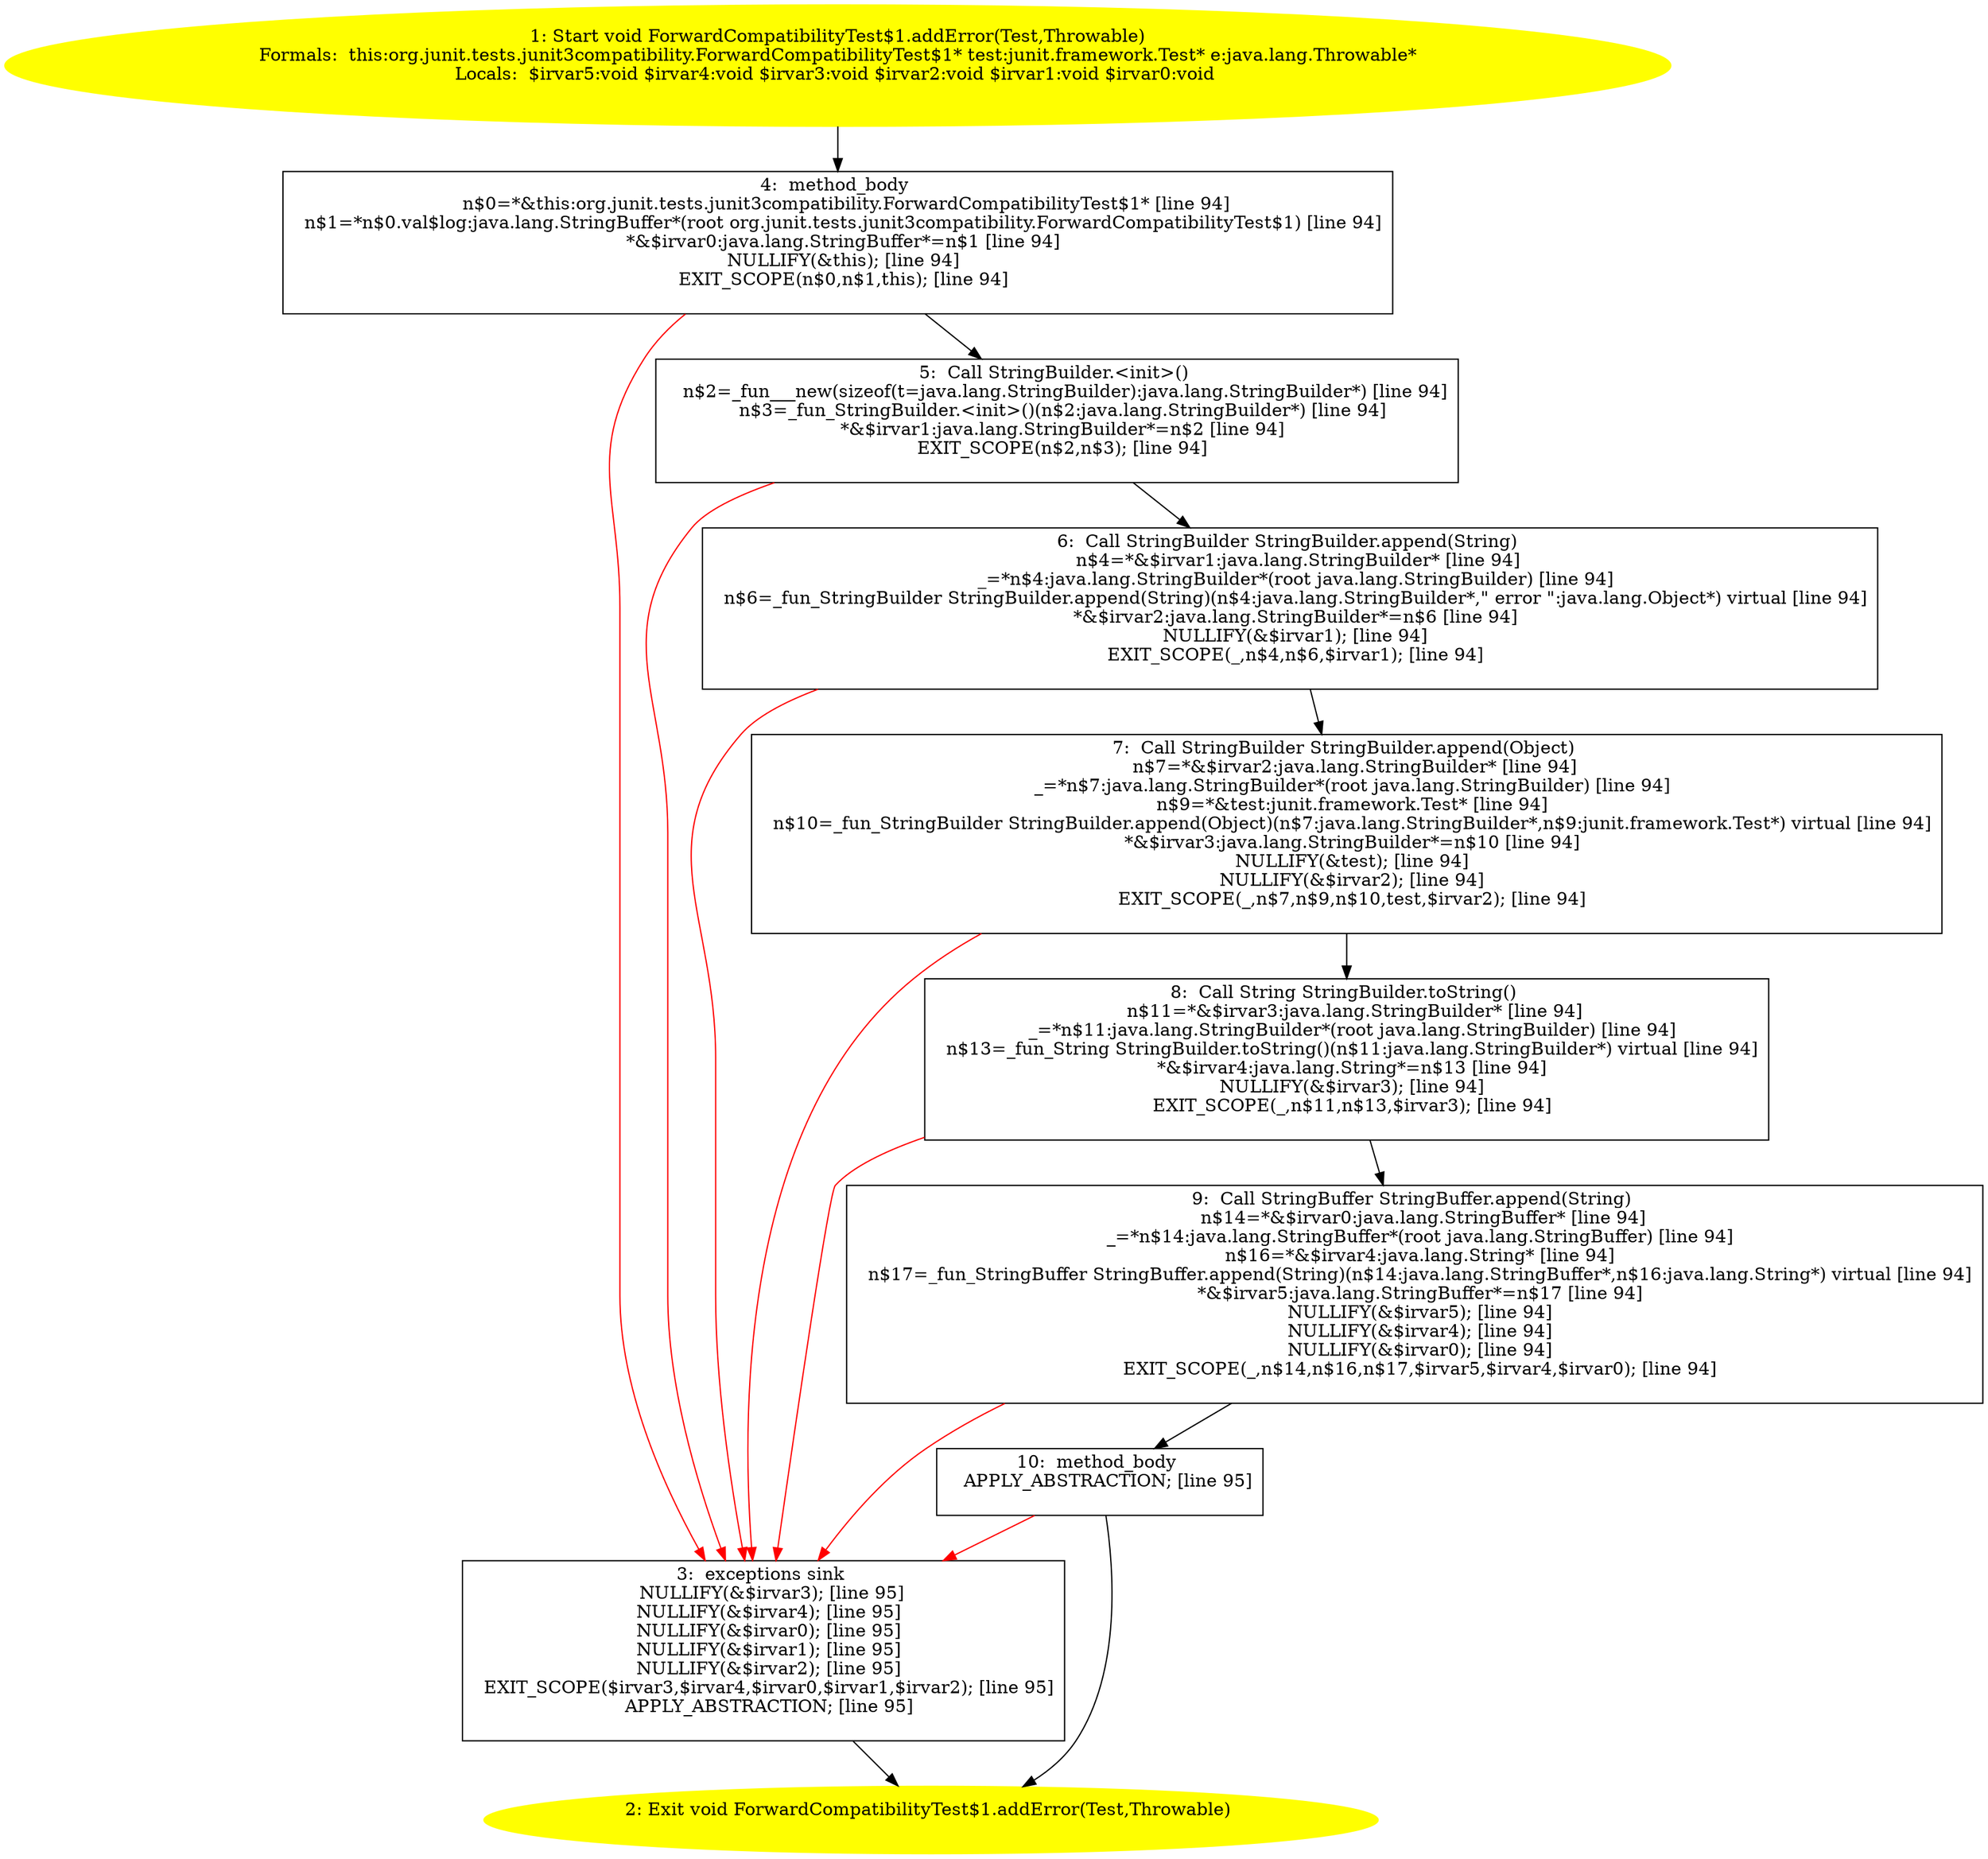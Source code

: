 /* @generated */
digraph cfg {
"org.junit.tests.junit3compatibility.ForwardCompatibilityTest$1.addError(junit.framework.Test,java.la.6132ad2d94fad9fb78e2f580d0d0eb7c_1" [label="1: Start void ForwardCompatibilityTest$1.addError(Test,Throwable)\nFormals:  this:org.junit.tests.junit3compatibility.ForwardCompatibilityTest$1* test:junit.framework.Test* e:java.lang.Throwable*\nLocals:  $irvar5:void $irvar4:void $irvar3:void $irvar2:void $irvar1:void $irvar0:void \n  " color=yellow style=filled]
	

	 "org.junit.tests.junit3compatibility.ForwardCompatibilityTest$1.addError(junit.framework.Test,java.la.6132ad2d94fad9fb78e2f580d0d0eb7c_1" -> "org.junit.tests.junit3compatibility.ForwardCompatibilityTest$1.addError(junit.framework.Test,java.la.6132ad2d94fad9fb78e2f580d0d0eb7c_4" ;
"org.junit.tests.junit3compatibility.ForwardCompatibilityTest$1.addError(junit.framework.Test,java.la.6132ad2d94fad9fb78e2f580d0d0eb7c_2" [label="2: Exit void ForwardCompatibilityTest$1.addError(Test,Throwable) \n  " color=yellow style=filled]
	

"org.junit.tests.junit3compatibility.ForwardCompatibilityTest$1.addError(junit.framework.Test,java.la.6132ad2d94fad9fb78e2f580d0d0eb7c_3" [label="3:  exceptions sink \n   NULLIFY(&$irvar3); [line 95]\n  NULLIFY(&$irvar4); [line 95]\n  NULLIFY(&$irvar0); [line 95]\n  NULLIFY(&$irvar1); [line 95]\n  NULLIFY(&$irvar2); [line 95]\n  EXIT_SCOPE($irvar3,$irvar4,$irvar0,$irvar1,$irvar2); [line 95]\n  APPLY_ABSTRACTION; [line 95]\n " shape="box"]
	

	 "org.junit.tests.junit3compatibility.ForwardCompatibilityTest$1.addError(junit.framework.Test,java.la.6132ad2d94fad9fb78e2f580d0d0eb7c_3" -> "org.junit.tests.junit3compatibility.ForwardCompatibilityTest$1.addError(junit.framework.Test,java.la.6132ad2d94fad9fb78e2f580d0d0eb7c_2" ;
"org.junit.tests.junit3compatibility.ForwardCompatibilityTest$1.addError(junit.framework.Test,java.la.6132ad2d94fad9fb78e2f580d0d0eb7c_4" [label="4:  method_body \n   n$0=*&this:org.junit.tests.junit3compatibility.ForwardCompatibilityTest$1* [line 94]\n  n$1=*n$0.val$log:java.lang.StringBuffer*(root org.junit.tests.junit3compatibility.ForwardCompatibilityTest$1) [line 94]\n  *&$irvar0:java.lang.StringBuffer*=n$1 [line 94]\n  NULLIFY(&this); [line 94]\n  EXIT_SCOPE(n$0,n$1,this); [line 94]\n " shape="box"]
	

	 "org.junit.tests.junit3compatibility.ForwardCompatibilityTest$1.addError(junit.framework.Test,java.la.6132ad2d94fad9fb78e2f580d0d0eb7c_4" -> "org.junit.tests.junit3compatibility.ForwardCompatibilityTest$1.addError(junit.framework.Test,java.la.6132ad2d94fad9fb78e2f580d0d0eb7c_5" ;
	 "org.junit.tests.junit3compatibility.ForwardCompatibilityTest$1.addError(junit.framework.Test,java.la.6132ad2d94fad9fb78e2f580d0d0eb7c_4" -> "org.junit.tests.junit3compatibility.ForwardCompatibilityTest$1.addError(junit.framework.Test,java.la.6132ad2d94fad9fb78e2f580d0d0eb7c_3" [color="red" ];
"org.junit.tests.junit3compatibility.ForwardCompatibilityTest$1.addError(junit.framework.Test,java.la.6132ad2d94fad9fb78e2f580d0d0eb7c_5" [label="5:  Call StringBuilder.<init>() \n   n$2=_fun___new(sizeof(t=java.lang.StringBuilder):java.lang.StringBuilder*) [line 94]\n  n$3=_fun_StringBuilder.<init>()(n$2:java.lang.StringBuilder*) [line 94]\n  *&$irvar1:java.lang.StringBuilder*=n$2 [line 94]\n  EXIT_SCOPE(n$2,n$3); [line 94]\n " shape="box"]
	

	 "org.junit.tests.junit3compatibility.ForwardCompatibilityTest$1.addError(junit.framework.Test,java.la.6132ad2d94fad9fb78e2f580d0d0eb7c_5" -> "org.junit.tests.junit3compatibility.ForwardCompatibilityTest$1.addError(junit.framework.Test,java.la.6132ad2d94fad9fb78e2f580d0d0eb7c_6" ;
	 "org.junit.tests.junit3compatibility.ForwardCompatibilityTest$1.addError(junit.framework.Test,java.la.6132ad2d94fad9fb78e2f580d0d0eb7c_5" -> "org.junit.tests.junit3compatibility.ForwardCompatibilityTest$1.addError(junit.framework.Test,java.la.6132ad2d94fad9fb78e2f580d0d0eb7c_3" [color="red" ];
"org.junit.tests.junit3compatibility.ForwardCompatibilityTest$1.addError(junit.framework.Test,java.la.6132ad2d94fad9fb78e2f580d0d0eb7c_6" [label="6:  Call StringBuilder StringBuilder.append(String) \n   n$4=*&$irvar1:java.lang.StringBuilder* [line 94]\n  _=*n$4:java.lang.StringBuilder*(root java.lang.StringBuilder) [line 94]\n  n$6=_fun_StringBuilder StringBuilder.append(String)(n$4:java.lang.StringBuilder*,\" error \":java.lang.Object*) virtual [line 94]\n  *&$irvar2:java.lang.StringBuilder*=n$6 [line 94]\n  NULLIFY(&$irvar1); [line 94]\n  EXIT_SCOPE(_,n$4,n$6,$irvar1); [line 94]\n " shape="box"]
	

	 "org.junit.tests.junit3compatibility.ForwardCompatibilityTest$1.addError(junit.framework.Test,java.la.6132ad2d94fad9fb78e2f580d0d0eb7c_6" -> "org.junit.tests.junit3compatibility.ForwardCompatibilityTest$1.addError(junit.framework.Test,java.la.6132ad2d94fad9fb78e2f580d0d0eb7c_7" ;
	 "org.junit.tests.junit3compatibility.ForwardCompatibilityTest$1.addError(junit.framework.Test,java.la.6132ad2d94fad9fb78e2f580d0d0eb7c_6" -> "org.junit.tests.junit3compatibility.ForwardCompatibilityTest$1.addError(junit.framework.Test,java.la.6132ad2d94fad9fb78e2f580d0d0eb7c_3" [color="red" ];
"org.junit.tests.junit3compatibility.ForwardCompatibilityTest$1.addError(junit.framework.Test,java.la.6132ad2d94fad9fb78e2f580d0d0eb7c_7" [label="7:  Call StringBuilder StringBuilder.append(Object) \n   n$7=*&$irvar2:java.lang.StringBuilder* [line 94]\n  _=*n$7:java.lang.StringBuilder*(root java.lang.StringBuilder) [line 94]\n  n$9=*&test:junit.framework.Test* [line 94]\n  n$10=_fun_StringBuilder StringBuilder.append(Object)(n$7:java.lang.StringBuilder*,n$9:junit.framework.Test*) virtual [line 94]\n  *&$irvar3:java.lang.StringBuilder*=n$10 [line 94]\n  NULLIFY(&test); [line 94]\n  NULLIFY(&$irvar2); [line 94]\n  EXIT_SCOPE(_,n$7,n$9,n$10,test,$irvar2); [line 94]\n " shape="box"]
	

	 "org.junit.tests.junit3compatibility.ForwardCompatibilityTest$1.addError(junit.framework.Test,java.la.6132ad2d94fad9fb78e2f580d0d0eb7c_7" -> "org.junit.tests.junit3compatibility.ForwardCompatibilityTest$1.addError(junit.framework.Test,java.la.6132ad2d94fad9fb78e2f580d0d0eb7c_8" ;
	 "org.junit.tests.junit3compatibility.ForwardCompatibilityTest$1.addError(junit.framework.Test,java.la.6132ad2d94fad9fb78e2f580d0d0eb7c_7" -> "org.junit.tests.junit3compatibility.ForwardCompatibilityTest$1.addError(junit.framework.Test,java.la.6132ad2d94fad9fb78e2f580d0d0eb7c_3" [color="red" ];
"org.junit.tests.junit3compatibility.ForwardCompatibilityTest$1.addError(junit.framework.Test,java.la.6132ad2d94fad9fb78e2f580d0d0eb7c_8" [label="8:  Call String StringBuilder.toString() \n   n$11=*&$irvar3:java.lang.StringBuilder* [line 94]\n  _=*n$11:java.lang.StringBuilder*(root java.lang.StringBuilder) [line 94]\n  n$13=_fun_String StringBuilder.toString()(n$11:java.lang.StringBuilder*) virtual [line 94]\n  *&$irvar4:java.lang.String*=n$13 [line 94]\n  NULLIFY(&$irvar3); [line 94]\n  EXIT_SCOPE(_,n$11,n$13,$irvar3); [line 94]\n " shape="box"]
	

	 "org.junit.tests.junit3compatibility.ForwardCompatibilityTest$1.addError(junit.framework.Test,java.la.6132ad2d94fad9fb78e2f580d0d0eb7c_8" -> "org.junit.tests.junit3compatibility.ForwardCompatibilityTest$1.addError(junit.framework.Test,java.la.6132ad2d94fad9fb78e2f580d0d0eb7c_9" ;
	 "org.junit.tests.junit3compatibility.ForwardCompatibilityTest$1.addError(junit.framework.Test,java.la.6132ad2d94fad9fb78e2f580d0d0eb7c_8" -> "org.junit.tests.junit3compatibility.ForwardCompatibilityTest$1.addError(junit.framework.Test,java.la.6132ad2d94fad9fb78e2f580d0d0eb7c_3" [color="red" ];
"org.junit.tests.junit3compatibility.ForwardCompatibilityTest$1.addError(junit.framework.Test,java.la.6132ad2d94fad9fb78e2f580d0d0eb7c_9" [label="9:  Call StringBuffer StringBuffer.append(String) \n   n$14=*&$irvar0:java.lang.StringBuffer* [line 94]\n  _=*n$14:java.lang.StringBuffer*(root java.lang.StringBuffer) [line 94]\n  n$16=*&$irvar4:java.lang.String* [line 94]\n  n$17=_fun_StringBuffer StringBuffer.append(String)(n$14:java.lang.StringBuffer*,n$16:java.lang.String*) virtual [line 94]\n  *&$irvar5:java.lang.StringBuffer*=n$17 [line 94]\n  NULLIFY(&$irvar5); [line 94]\n  NULLIFY(&$irvar4); [line 94]\n  NULLIFY(&$irvar0); [line 94]\n  EXIT_SCOPE(_,n$14,n$16,n$17,$irvar5,$irvar4,$irvar0); [line 94]\n " shape="box"]
	

	 "org.junit.tests.junit3compatibility.ForwardCompatibilityTest$1.addError(junit.framework.Test,java.la.6132ad2d94fad9fb78e2f580d0d0eb7c_9" -> "org.junit.tests.junit3compatibility.ForwardCompatibilityTest$1.addError(junit.framework.Test,java.la.6132ad2d94fad9fb78e2f580d0d0eb7c_10" ;
	 "org.junit.tests.junit3compatibility.ForwardCompatibilityTest$1.addError(junit.framework.Test,java.la.6132ad2d94fad9fb78e2f580d0d0eb7c_9" -> "org.junit.tests.junit3compatibility.ForwardCompatibilityTest$1.addError(junit.framework.Test,java.la.6132ad2d94fad9fb78e2f580d0d0eb7c_3" [color="red" ];
"org.junit.tests.junit3compatibility.ForwardCompatibilityTest$1.addError(junit.framework.Test,java.la.6132ad2d94fad9fb78e2f580d0d0eb7c_10" [label="10:  method_body \n   APPLY_ABSTRACTION; [line 95]\n " shape="box"]
	

	 "org.junit.tests.junit3compatibility.ForwardCompatibilityTest$1.addError(junit.framework.Test,java.la.6132ad2d94fad9fb78e2f580d0d0eb7c_10" -> "org.junit.tests.junit3compatibility.ForwardCompatibilityTest$1.addError(junit.framework.Test,java.la.6132ad2d94fad9fb78e2f580d0d0eb7c_2" ;
	 "org.junit.tests.junit3compatibility.ForwardCompatibilityTest$1.addError(junit.framework.Test,java.la.6132ad2d94fad9fb78e2f580d0d0eb7c_10" -> "org.junit.tests.junit3compatibility.ForwardCompatibilityTest$1.addError(junit.framework.Test,java.la.6132ad2d94fad9fb78e2f580d0d0eb7c_3" [color="red" ];
}

